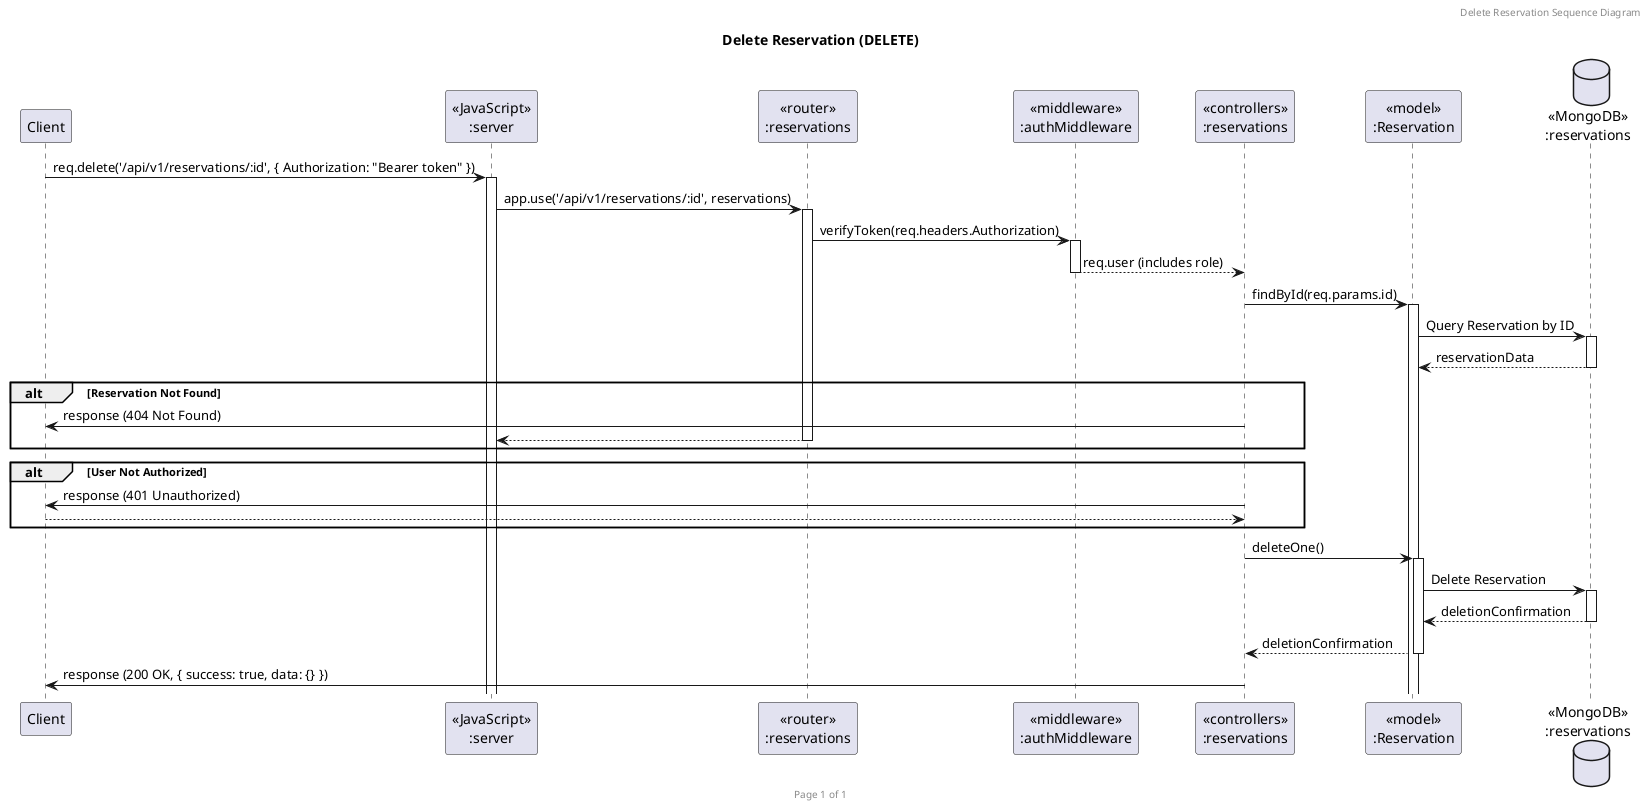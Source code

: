 @startuml Delete Reservation (DELETE)

header Delete Reservation Sequence Diagram
footer Page %page% of %lastpage%
title "Delete Reservation (DELETE)"

participant "Client" as client
participant "<<JavaScript>>\n:server" as server
participant "<<router>>\n:reservations" as routerReservations
participant "<<middleware>>\n:authMiddleware" as authMiddleware
participant "<<controllers>>\n:reservations" as controllersReservations
participant "<<model>>\n:Reservation" as modelReservation
database "<<MongoDB>>\n:reservations" as ReservationsDatabase

client->server ++: req.delete('/api/v1/reservations/:id', { Authorization: "Bearer token" })
server->routerReservations ++: app.use('/api/v1/reservations/:id', reservations)
routerReservations -> authMiddleware ++: verifyToken(req.headers.Authorization)
authMiddleware --> controllersReservations --: req.user (includes role)

controllersReservations -> modelReservation ++: findById(req.params.id)
modelReservation -> ReservationsDatabase ++: Query Reservation by ID
ReservationsDatabase --> modelReservation --: reservationData

alt Reservation Not Found
    controllersReservations -> client --: response (404 Not Found)
    return
end

alt User Not Authorized
    controllersReservations -> client --: response (401 Unauthorized)
    return
end

controllersReservations -> modelReservation ++: deleteOne()
modelReservation -> ReservationsDatabase ++: Delete Reservation
ReservationsDatabase --> modelReservation --: deletionConfirmation
modelReservation --> controllersReservations --: deletionConfirmation

controllersReservations -> client --: response (200 OK, { success: true, data: {} })

@enduml